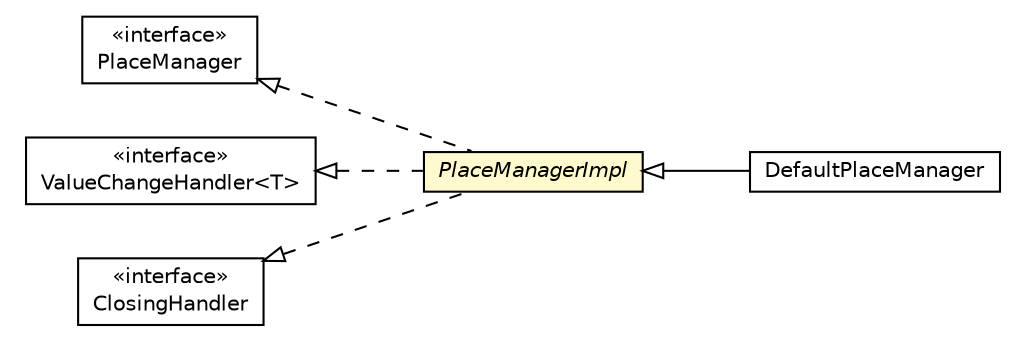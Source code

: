 #!/usr/local/bin/dot
#
# Class diagram 
# Generated by UMLGraph version R5_6-24-gf6e263 (http://www.umlgraph.org/)
#

digraph G {
	edge [fontname="Helvetica",fontsize=10,labelfontname="Helvetica",labelfontsize=10];
	node [fontname="Helvetica",fontsize=10,shape=plaintext];
	nodesep=0.25;
	ranksep=0.5;
	rankdir=LR;
	// com.gwtplatform.mvp.client.proxy.PlaceManagerImpl
	c286092 [label=<<table title="com.gwtplatform.mvp.client.proxy.PlaceManagerImpl" border="0" cellborder="1" cellspacing="0" cellpadding="2" port="p" bgcolor="lemonChiffon" href="./PlaceManagerImpl.html">
		<tr><td><table border="0" cellspacing="0" cellpadding="1">
<tr><td align="center" balign="center"><font face="Helvetica-Oblique"> PlaceManagerImpl </font></td></tr>
		</table></td></tr>
		</table>>, URL="./PlaceManagerImpl.html", fontname="Helvetica", fontcolor="black", fontsize=10.0];
	// com.gwtplatform.mvp.client.proxy.PlaceManager
	c286093 [label=<<table title="com.gwtplatform.mvp.client.proxy.PlaceManager" border="0" cellborder="1" cellspacing="0" cellpadding="2" port="p" href="./PlaceManager.html">
		<tr><td><table border="0" cellspacing="0" cellpadding="1">
<tr><td align="center" balign="center"> &#171;interface&#187; </td></tr>
<tr><td align="center" balign="center"> PlaceManager </td></tr>
		</table></td></tr>
		</table>>, URL="./PlaceManager.html", fontname="Helvetica", fontcolor="black", fontsize=10.0];
	// com.gwtplatform.mvp.client.proxy.DefaultPlaceManager
	c286113 [label=<<table title="com.gwtplatform.mvp.client.proxy.DefaultPlaceManager" border="0" cellborder="1" cellspacing="0" cellpadding="2" port="p" href="./DefaultPlaceManager.html">
		<tr><td><table border="0" cellspacing="0" cellpadding="1">
<tr><td align="center" balign="center"> DefaultPlaceManager </td></tr>
		</table></td></tr>
		</table>>, URL="./DefaultPlaceManager.html", fontname="Helvetica", fontcolor="black", fontsize=10.0];
	//com.gwtplatform.mvp.client.proxy.PlaceManagerImpl implements com.gwtplatform.mvp.client.proxy.PlaceManager
	c286093:p -> c286092:p [dir=back,arrowtail=empty,style=dashed];
	//com.gwtplatform.mvp.client.proxy.PlaceManagerImpl implements com.google.gwt.event.logical.shared.ValueChangeHandler<T>
	c286503:p -> c286092:p [dir=back,arrowtail=empty,style=dashed];
	//com.gwtplatform.mvp.client.proxy.PlaceManagerImpl implements com.google.gwt.user.client.Window.ClosingHandler
	c286504:p -> c286092:p [dir=back,arrowtail=empty,style=dashed];
	//com.gwtplatform.mvp.client.proxy.DefaultPlaceManager extends com.gwtplatform.mvp.client.proxy.PlaceManagerImpl
	c286092:p -> c286113:p [dir=back,arrowtail=empty];
	// com.google.gwt.event.logical.shared.ValueChangeHandler<T>
	c286503 [label=<<table title="com.google.gwt.event.logical.shared.ValueChangeHandler" border="0" cellborder="1" cellspacing="0" cellpadding="2" port="p" href="http://google-web-toolkit.googlecode.com/svn/javadoc/latest/com/google/gwt/event/logical/shared/ValueChangeHandler.html">
		<tr><td><table border="0" cellspacing="0" cellpadding="1">
<tr><td align="center" balign="center"> &#171;interface&#187; </td></tr>
<tr><td align="center" balign="center"> ValueChangeHandler&lt;T&gt; </td></tr>
		</table></td></tr>
		</table>>, URL="http://google-web-toolkit.googlecode.com/svn/javadoc/latest/com/google/gwt/event/logical/shared/ValueChangeHandler.html", fontname="Helvetica", fontcolor="black", fontsize=10.0];
	// com.google.gwt.user.client.Window.ClosingHandler
	c286504 [label=<<table title="com.google.gwt.user.client.Window.ClosingHandler" border="0" cellborder="1" cellspacing="0" cellpadding="2" port="p">
		<tr><td><table border="0" cellspacing="0" cellpadding="1">
<tr><td align="center" balign="center"> &#171;interface&#187; </td></tr>
<tr><td align="center" balign="center"> ClosingHandler </td></tr>
		</table></td></tr>
		</table>>, URL="null", fontname="Helvetica", fontcolor="black", fontsize=10.0];
}

